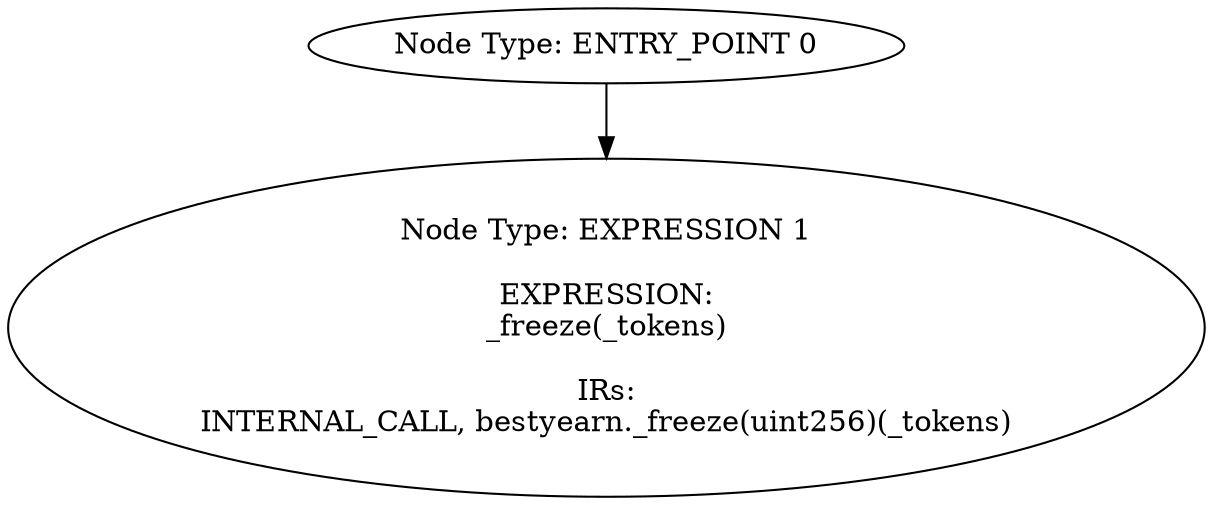 digraph{
0[label="Node Type: ENTRY_POINT 0
"];
0->1;
1[label="Node Type: EXPRESSION 1

EXPRESSION:
_freeze(_tokens)

IRs:
INTERNAL_CALL, bestyearn._freeze(uint256)(_tokens)"];
}
